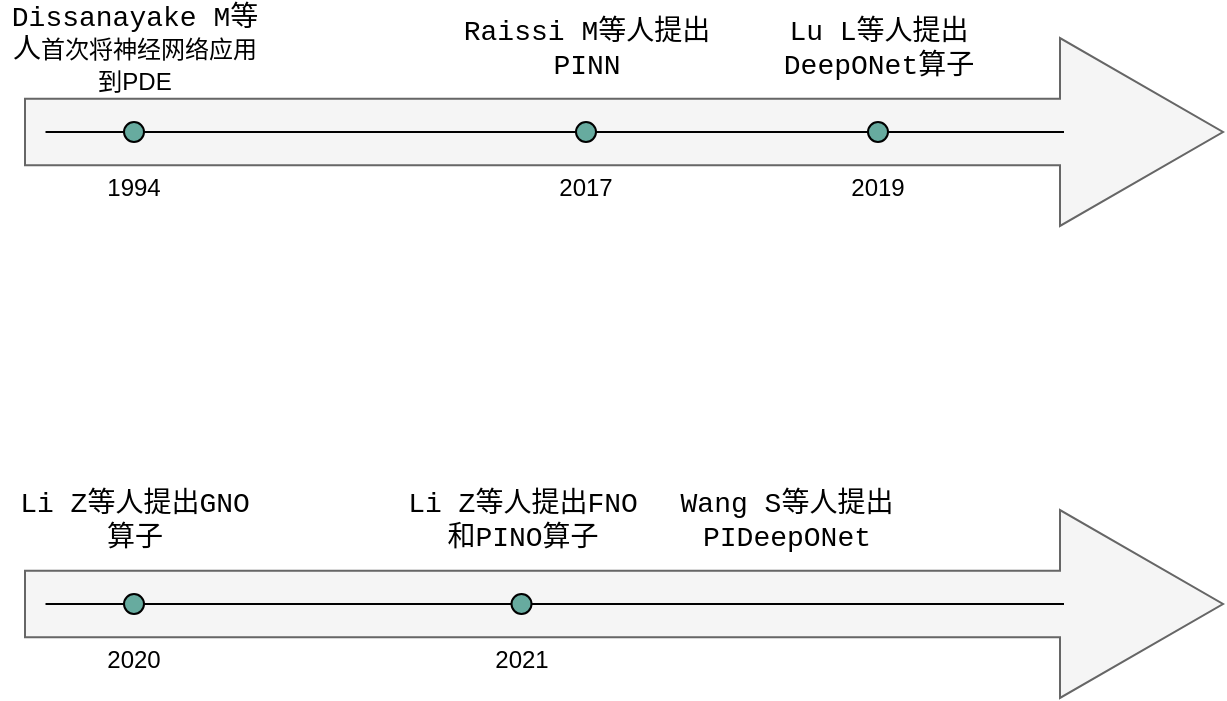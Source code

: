 <mxfile version="20.7.4" type="github">
  <diagram id="s-k34JmStv0S8IAbdZfg" name="第 1 页">
    <mxGraphModel dx="1071" dy="568" grid="0" gridSize="10" guides="1" tooltips="1" connect="1" arrows="1" fold="1" page="1" pageScale="1" pageWidth="827" pageHeight="1169" math="0" shadow="0">
      <root>
        <mxCell id="0" />
        <mxCell id="1" parent="0" />
        <mxCell id="Ho2QJH8IGu8CYUecWuwJ-30" value="" style="shape=flexArrow;endArrow=classic;html=1;rounded=0;endWidth=59.583;endSize=26.833;width=33.333;fillColor=#f5f5f5;strokeColor=#666666;" edge="1" parent="1">
          <mxGeometry width="50" height="50" relative="1" as="geometry">
            <mxPoint x="178" y="406.0" as="sourcePoint" />
            <mxPoint x="778" y="406.0" as="targetPoint" />
          </mxGeometry>
        </mxCell>
        <mxCell id="Ho2QJH8IGu8CYUecWuwJ-31" value="" style="endArrow=none;html=1;rounded=0;startArrow=none;" edge="1" parent="1" source="Ho2QJH8IGu8CYUecWuwJ-38">
          <mxGeometry width="50" height="50" relative="1" as="geometry">
            <mxPoint x="188.753" y="406" as="sourcePoint" />
            <mxPoint x="698.0" y="406.0" as="targetPoint" />
          </mxGeometry>
        </mxCell>
        <mxCell id="Ho2QJH8IGu8CYUecWuwJ-32" value="" style="ellipse;whiteSpace=wrap;html=1;aspect=fixed;fillColor=#67AB9F;" vertex="1" parent="1">
          <mxGeometry x="228" y="401" width="10" height="10" as="geometry" />
        </mxCell>
        <mxCell id="Ho2QJH8IGu8CYUecWuwJ-34" value="" style="endArrow=none;html=1;rounded=0;startArrow=none;" edge="1" parent="1" target="Ho2QJH8IGu8CYUecWuwJ-32">
          <mxGeometry width="50" height="50" relative="1" as="geometry">
            <mxPoint x="188.753" y="406" as="sourcePoint" />
            <mxPoint x="698.0" y="406.0" as="targetPoint" />
          </mxGeometry>
        </mxCell>
        <mxCell id="Ho2QJH8IGu8CYUecWuwJ-36" value="1994" style="text;html=1;strokeColor=none;fillColor=none;align=center;verticalAlign=middle;whiteSpace=wrap;rounded=0;labelBackgroundColor=none;fontColor=default;" vertex="1" parent="1">
          <mxGeometry x="203" y="419" width="60" height="30" as="geometry" />
        </mxCell>
        <mxCell id="Ho2QJH8IGu8CYUecWuwJ-40" value="2017" style="text;html=1;strokeColor=none;fillColor=none;align=center;verticalAlign=middle;whiteSpace=wrap;rounded=0;labelBackgroundColor=none;fontColor=default;" vertex="1" parent="1">
          <mxGeometry x="429" y="419" width="60" height="30" as="geometry" />
        </mxCell>
        <mxCell id="Ho2QJH8IGu8CYUecWuwJ-42" value="" style="ellipse;whiteSpace=wrap;html=1;aspect=fixed;fillColor=#67AB9F;" vertex="1" parent="1">
          <mxGeometry x="600" y="401" width="10" height="10" as="geometry" />
        </mxCell>
        <mxCell id="Ho2QJH8IGu8CYUecWuwJ-43" value="2019" style="text;html=1;strokeColor=none;fillColor=none;align=center;verticalAlign=middle;whiteSpace=wrap;rounded=0;labelBackgroundColor=none;fontColor=default;" vertex="1" parent="1">
          <mxGeometry x="575" y="419" width="60" height="30" as="geometry" />
        </mxCell>
        <mxCell id="Ho2QJH8IGu8CYUecWuwJ-44" value="&lt;span style=&quot;font-family: Consolas, &amp;quot;Courier New&amp;quot;, monospace; font-size: 14px;&quot;&gt;Dissanayake M等人&lt;/span&gt;首次将神经网络应用到PDE" style="text;html=1;strokeColor=none;fillColor=none;align=center;verticalAlign=middle;whiteSpace=wrap;rounded=0;labelBackgroundColor=none;fontColor=default;" vertex="1" parent="1">
          <mxGeometry x="166.75" y="349" width="132.5" height="30" as="geometry" />
        </mxCell>
        <mxCell id="Ho2QJH8IGu8CYUecWuwJ-45" value="&lt;span style=&quot;font-family: Consolas, &amp;quot;Courier New&amp;quot;, monospace; font-size: 14px;&quot;&gt;Raissi&lt;/span&gt;&lt;span style=&quot;font-family: Consolas, &amp;quot;Courier New&amp;quot;, monospace; font-size: 14px;&quot;&gt;&amp;nbsp;M等人提出PINN&lt;/span&gt;" style="text;html=1;strokeColor=none;fillColor=none;align=center;verticalAlign=middle;whiteSpace=wrap;rounded=0;labelBackgroundColor=none;fontColor=default;" vertex="1" parent="1">
          <mxGeometry x="392.75" y="349" width="132.5" height="30" as="geometry" />
        </mxCell>
        <mxCell id="Ho2QJH8IGu8CYUecWuwJ-46" value="&lt;span style=&quot;font-family: Consolas, &amp;quot;Courier New&amp;quot;, monospace; font-size: 14px;&quot;&gt;Lu L等人提出DeepONet算子&lt;/span&gt;" style="text;html=1;strokeColor=none;fillColor=none;align=center;verticalAlign=middle;whiteSpace=wrap;rounded=0;labelBackgroundColor=none;fontColor=default;" vertex="1" parent="1">
          <mxGeometry x="538.75" y="349" width="132.5" height="30" as="geometry" />
        </mxCell>
        <mxCell id="Ho2QJH8IGu8CYUecWuwJ-38" value="" style="ellipse;whiteSpace=wrap;html=1;aspect=fixed;fillColor=#67AB9F;" vertex="1" parent="1">
          <mxGeometry x="454" y="401" width="10" height="10" as="geometry" />
        </mxCell>
        <mxCell id="Ho2QJH8IGu8CYUecWuwJ-47" value="" style="endArrow=none;html=1;rounded=0;startArrow=none;" edge="1" parent="1" source="Ho2QJH8IGu8CYUecWuwJ-32" target="Ho2QJH8IGu8CYUecWuwJ-38">
          <mxGeometry width="50" height="50" relative="1" as="geometry">
            <mxPoint x="238.0" y="406.009" as="sourcePoint" />
            <mxPoint x="698.0" y="406.0" as="targetPoint" />
          </mxGeometry>
        </mxCell>
        <mxCell id="Ho2QJH8IGu8CYUecWuwJ-48" value="" style="shape=flexArrow;endArrow=classic;html=1;rounded=0;endWidth=59.583;endSize=26.833;width=33.333;fillColor=#f5f5f5;strokeColor=#666666;" edge="1" parent="1">
          <mxGeometry width="50" height="50" relative="1" as="geometry">
            <mxPoint x="178.0" y="642" as="sourcePoint" />
            <mxPoint x="778" y="642" as="targetPoint" />
          </mxGeometry>
        </mxCell>
        <mxCell id="Ho2QJH8IGu8CYUecWuwJ-49" value="" style="endArrow=none;html=1;rounded=0;startArrow=none;" edge="1" parent="1" source="Ho2QJH8IGu8CYUecWuwJ-55">
          <mxGeometry width="50" height="50" relative="1" as="geometry">
            <mxPoint x="188.753" y="642" as="sourcePoint" />
            <mxPoint x="698.0" y="642" as="targetPoint" />
          </mxGeometry>
        </mxCell>
        <mxCell id="Ho2QJH8IGu8CYUecWuwJ-50" value="" style="ellipse;whiteSpace=wrap;html=1;aspect=fixed;fillColor=#67AB9F;" vertex="1" parent="1">
          <mxGeometry x="228" y="637" width="10" height="10" as="geometry" />
        </mxCell>
        <mxCell id="Ho2QJH8IGu8CYUecWuwJ-51" value="" style="endArrow=none;html=1;rounded=0;startArrow=none;" edge="1" parent="1" target="Ho2QJH8IGu8CYUecWuwJ-50">
          <mxGeometry width="50" height="50" relative="1" as="geometry">
            <mxPoint x="188.753" y="642" as="sourcePoint" />
            <mxPoint x="698.0" y="642.0" as="targetPoint" />
          </mxGeometry>
        </mxCell>
        <mxCell id="Ho2QJH8IGu8CYUecWuwJ-52" value="2020" style="text;html=1;strokeColor=none;fillColor=none;align=center;verticalAlign=middle;whiteSpace=wrap;rounded=0;labelBackgroundColor=none;fontColor=default;" vertex="1" parent="1">
          <mxGeometry x="203" y="655" width="60" height="30" as="geometry" />
        </mxCell>
        <mxCell id="Ho2QJH8IGu8CYUecWuwJ-53" value="2021" style="text;html=1;strokeColor=none;fillColor=none;align=center;verticalAlign=middle;whiteSpace=wrap;rounded=0;labelBackgroundColor=none;fontColor=default;" vertex="1" parent="1">
          <mxGeometry x="396.75" y="655" width="60" height="30" as="geometry" />
        </mxCell>
        <mxCell id="Ho2QJH8IGu8CYUecWuwJ-54" value="&lt;span style=&quot;font-family: Consolas, &amp;quot;Courier New&amp;quot;, monospace; font-size: 14px;&quot;&gt;Li Z等人提出GNO&lt;br&gt;算子&lt;br&gt;&lt;/span&gt;" style="text;html=1;strokeColor=none;fillColor=none;align=center;verticalAlign=middle;whiteSpace=wrap;rounded=0;labelBackgroundColor=none;fontColor=default;" vertex="1" parent="1">
          <mxGeometry x="166.75" y="585" width="132.5" height="30" as="geometry" />
        </mxCell>
        <mxCell id="Ho2QJH8IGu8CYUecWuwJ-55" value="" style="ellipse;whiteSpace=wrap;html=1;aspect=fixed;fillColor=#67AB9F;" vertex="1" parent="1">
          <mxGeometry x="421.75" y="637" width="10" height="10" as="geometry" />
        </mxCell>
        <mxCell id="Ho2QJH8IGu8CYUecWuwJ-56" value="" style="endArrow=none;html=1;rounded=0;startArrow=none;" edge="1" parent="1" source="Ho2QJH8IGu8CYUecWuwJ-50" target="Ho2QJH8IGu8CYUecWuwJ-55">
          <mxGeometry width="50" height="50" relative="1" as="geometry">
            <mxPoint x="238.0" y="642.009" as="sourcePoint" />
            <mxPoint x="698.0" y="642.0" as="targetPoint" />
          </mxGeometry>
        </mxCell>
        <mxCell id="Ho2QJH8IGu8CYUecWuwJ-57" value="&lt;span style=&quot;font-family: Consolas, &amp;quot;Courier New&amp;quot;, monospace; font-size: 14px;&quot;&gt;Li Z等人提出FNO&lt;br&gt;和&lt;/span&gt;&lt;span style=&quot;font-family: Consolas, &amp;quot;Courier New&amp;quot;, monospace; font-size: 14px;&quot;&gt;PINO算子&lt;/span&gt;&lt;span style=&quot;font-family: Consolas, &amp;quot;Courier New&amp;quot;, monospace; font-size: 14px;&quot;&gt;&lt;br&gt;&lt;/span&gt;" style="text;html=1;strokeColor=none;fillColor=none;align=center;verticalAlign=middle;whiteSpace=wrap;rounded=0;labelBackgroundColor=none;fontColor=default;" vertex="1" parent="1">
          <mxGeometry x="360.5" y="585" width="132.5" height="30" as="geometry" />
        </mxCell>
        <mxCell id="Ho2QJH8IGu8CYUecWuwJ-58" value="&lt;span style=&quot;font-family: Consolas, &amp;quot;Courier New&amp;quot;, monospace; font-size: 14px;&quot;&gt;Wang S&lt;/span&gt;&lt;span style=&quot;font-family: Consolas, &amp;quot;Courier New&amp;quot;, monospace; font-size: 14px;&quot;&gt;等人提出&lt;br&gt;&lt;/span&gt;&lt;span style=&quot;font-family: Consolas, &amp;quot;Courier New&amp;quot;, monospace; font-size: 14px;&quot;&gt;PIDeepONet&lt;/span&gt;&lt;span style=&quot;font-family: Consolas, &amp;quot;Courier New&amp;quot;, monospace; font-size: 14px;&quot;&gt;&lt;br&gt;&lt;/span&gt;" style="text;html=1;strokeColor=none;fillColor=none;align=center;verticalAlign=middle;whiteSpace=wrap;rounded=0;labelBackgroundColor=none;fontColor=default;" vertex="1" parent="1">
          <mxGeometry x="493" y="585" width="132.5" height="30" as="geometry" />
        </mxCell>
      </root>
    </mxGraphModel>
  </diagram>
</mxfile>
